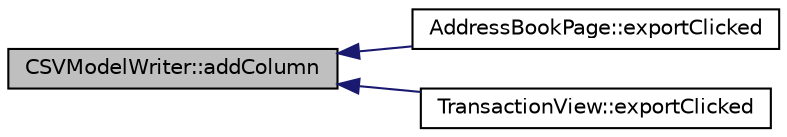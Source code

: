 digraph "CSVModelWriter::addColumn"
{
  edge [fontname="Helvetica",fontsize="10",labelfontname="Helvetica",labelfontsize="10"];
  node [fontname="Helvetica",fontsize="10",shape=record];
  rankdir="LR";
  Node3 [label="CSVModelWriter::addColumn",height=0.2,width=0.4,color="black", fillcolor="grey75", style="filled", fontcolor="black"];
  Node3 -> Node4 [dir="back",color="midnightblue",fontsize="10",style="solid",fontname="Helvetica"];
  Node4 [label="AddressBookPage::exportClicked",height=0.2,width=0.4,color="black", fillcolor="white", style="filled",URL="$d3/d4a/class_address_book_page.html#ae5b20525c7f1cf805eace9aafe308d42"];
  Node3 -> Node5 [dir="back",color="midnightblue",fontsize="10",style="solid",fontname="Helvetica"];
  Node5 [label="TransactionView::exportClicked",height=0.2,width=0.4,color="black", fillcolor="white", style="filled",URL="$d2/d2c/class_transaction_view.html#a5983022ff1e5395f87de3c5728eff8da"];
}
